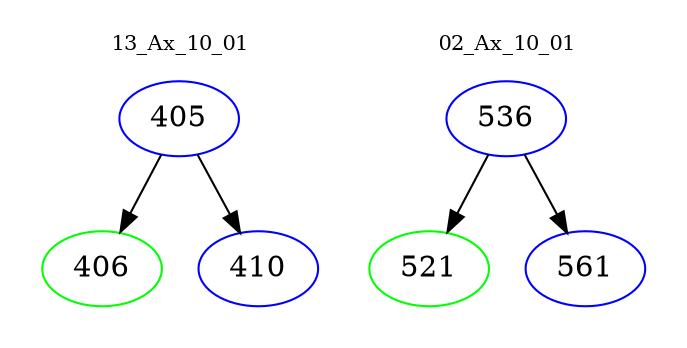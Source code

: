 digraph{
subgraph cluster_0 {
color = white
label = "13_Ax_10_01";
fontsize=10;
T0_405 [label="405", color="blue"]
T0_405 -> T0_406 [color="black"]
T0_406 [label="406", color="green"]
T0_405 -> T0_410 [color="black"]
T0_410 [label="410", color="blue"]
}
subgraph cluster_1 {
color = white
label = "02_Ax_10_01";
fontsize=10;
T1_536 [label="536", color="blue"]
T1_536 -> T1_521 [color="black"]
T1_521 [label="521", color="green"]
T1_536 -> T1_561 [color="black"]
T1_561 [label="561", color="blue"]
}
}

